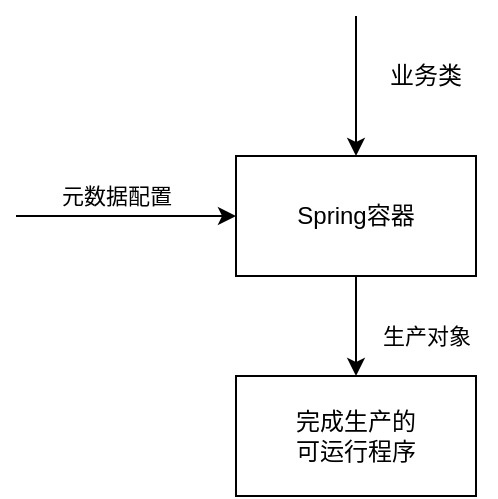 <mxfile version="14.1.8" type="device" pages="2"><diagram id="ViKTnuDXuVzDvhOgDYjy" name="SpringIoC"><mxGraphModel dx="946" dy="672" grid="1" gridSize="10" guides="1" tooltips="1" connect="1" arrows="1" fold="1" page="1" pageScale="1" pageWidth="827" pageHeight="1169" math="0" shadow="0"><root><mxCell id="0"/><mxCell id="1" parent="0"/><mxCell id="CQ2SYyy6WVaqvhhOaSSX-7" value="" style="edgeStyle=orthogonalEdgeStyle;rounded=0;orthogonalLoop=1;jettySize=auto;html=1;" parent="1" source="CQ2SYyy6WVaqvhhOaSSX-1" target="CQ2SYyy6WVaqvhhOaSSX-6" edge="1"><mxGeometry relative="1" as="geometry"/></mxCell><mxCell id="CQ2SYyy6WVaqvhhOaSSX-8" value="生产对象" style="edgeLabel;html=1;align=center;verticalAlign=middle;resizable=0;points=[];" parent="CQ2SYyy6WVaqvhhOaSSX-7" vertex="1" connectable="0"><mxGeometry x="-0.2" y="1" relative="1" as="geometry"><mxPoint x="34" y="10" as="offset"/></mxGeometry></mxCell><mxCell id="CQ2SYyy6WVaqvhhOaSSX-1" value="Spring容器" style="rounded=0;whiteSpace=wrap;html=1;" parent="1" vertex="1"><mxGeometry x="120" y="80" width="120" height="60" as="geometry"/></mxCell><mxCell id="CQ2SYyy6WVaqvhhOaSSX-2" value="" style="endArrow=classic;html=1;entryX=0.5;entryY=0;entryDx=0;entryDy=0;" parent="1" target="CQ2SYyy6WVaqvhhOaSSX-1" edge="1"><mxGeometry width="50" height="50" relative="1" as="geometry"><mxPoint x="180" y="10" as="sourcePoint"/><mxPoint x="440" y="200" as="targetPoint"/></mxGeometry></mxCell><mxCell id="CQ2SYyy6WVaqvhhOaSSX-3" value="业务类" style="text;html=1;strokeColor=none;fillColor=none;align=center;verticalAlign=middle;whiteSpace=wrap;rounded=0;" parent="1" vertex="1"><mxGeometry x="180" y="30" width="70" height="20" as="geometry"/></mxCell><mxCell id="CQ2SYyy6WVaqvhhOaSSX-4" value="" style="endArrow=classic;html=1;entryX=0;entryY=0.5;entryDx=0;entryDy=0;" parent="1" target="CQ2SYyy6WVaqvhhOaSSX-1" edge="1"><mxGeometry width="50" height="50" relative="1" as="geometry"><mxPoint x="10" y="110" as="sourcePoint"/><mxPoint x="440" y="200" as="targetPoint"/></mxGeometry></mxCell><mxCell id="CQ2SYyy6WVaqvhhOaSSX-5" value="元数据配置" style="edgeLabel;html=1;align=center;verticalAlign=middle;resizable=0;points=[];" parent="CQ2SYyy6WVaqvhhOaSSX-4" vertex="1" connectable="0"><mxGeometry x="-0.236" y="2" relative="1" as="geometry"><mxPoint x="8" y="-8" as="offset"/></mxGeometry></mxCell><mxCell id="CQ2SYyy6WVaqvhhOaSSX-6" value="完成生产的&lt;br&gt;可运行程序" style="rounded=0;whiteSpace=wrap;html=1;" parent="1" vertex="1"><mxGeometry x="120" y="190" width="120" height="60" as="geometry"/></mxCell></root></mxGraphModel></diagram><diagram id="XbBoYv7mM0lVu1jGSFdd" name="SpringAOP_API"><mxGraphModel dx="946" dy="672" grid="1" gridSize="10" guides="1" tooltips="1" connect="1" arrows="1" fold="1" page="1" pageScale="1" pageWidth="827" pageHeight="1169" math="0" shadow="0"><root><mxCell id="jbH3BvlRwEuI_bHbPHGv-0"/><mxCell id="jbH3BvlRwEuI_bHbPHGv-1" parent="jbH3BvlRwEuI_bHbPHGv-0"/><mxCell id="jbH3BvlRwEuI_bHbPHGv-2" value="Pointcut切入点" style="swimlane;fontStyle=0;childLayout=stackLayout;horizontal=1;startSize=26;fillColor=none;horizontalStack=0;resizeParent=1;resizeParentMax=0;resizeLast=0;collapsible=1;marginBottom=0;" vertex="1" parent="jbH3BvlRwEuI_bHbPHGv-1"><mxGeometry x="40" y="80" width="200" height="104" as="geometry"/></mxCell><mxCell id="jbH3BvlRwEuI_bHbPHGv-3" value="ClassFilter 目标类型" style="text;strokeColor=none;fillColor=none;align=left;verticalAlign=top;spacingLeft=4;spacingRight=4;overflow=hidden;rotatable=0;points=[[0,0.5],[1,0.5]];portConstraint=eastwest;" vertex="1" parent="jbH3BvlRwEuI_bHbPHGv-2"><mxGeometry y="26" width="200" height="26" as="geometry"/></mxCell><mxCell id="jbH3BvlRwEuI_bHbPHGv-4" value="MethodMatcher 目标方法匹配" style="text;strokeColor=none;fillColor=none;align=left;verticalAlign=top;spacingLeft=4;spacingRight=4;overflow=hidden;rotatable=0;points=[[0,0.5],[1,0.5]];portConstraint=eastwest;" vertex="1" parent="jbH3BvlRwEuI_bHbPHGv-2"><mxGeometry y="52" width="200" height="26" as="geometry"/></mxCell><mxCell id="jbH3BvlRwEuI_bHbPHGv-5" value=" " style="text;strokeColor=none;fillColor=none;align=left;verticalAlign=top;spacingLeft=4;spacingRight=4;overflow=hidden;rotatable=0;points=[[0,0.5],[1,0.5]];portConstraint=eastwest;" vertex="1" parent="jbH3BvlRwEuI_bHbPHGv-2"><mxGeometry y="78" width="200" height="26" as="geometry"/></mxCell></root></mxGraphModel></diagram></mxfile>